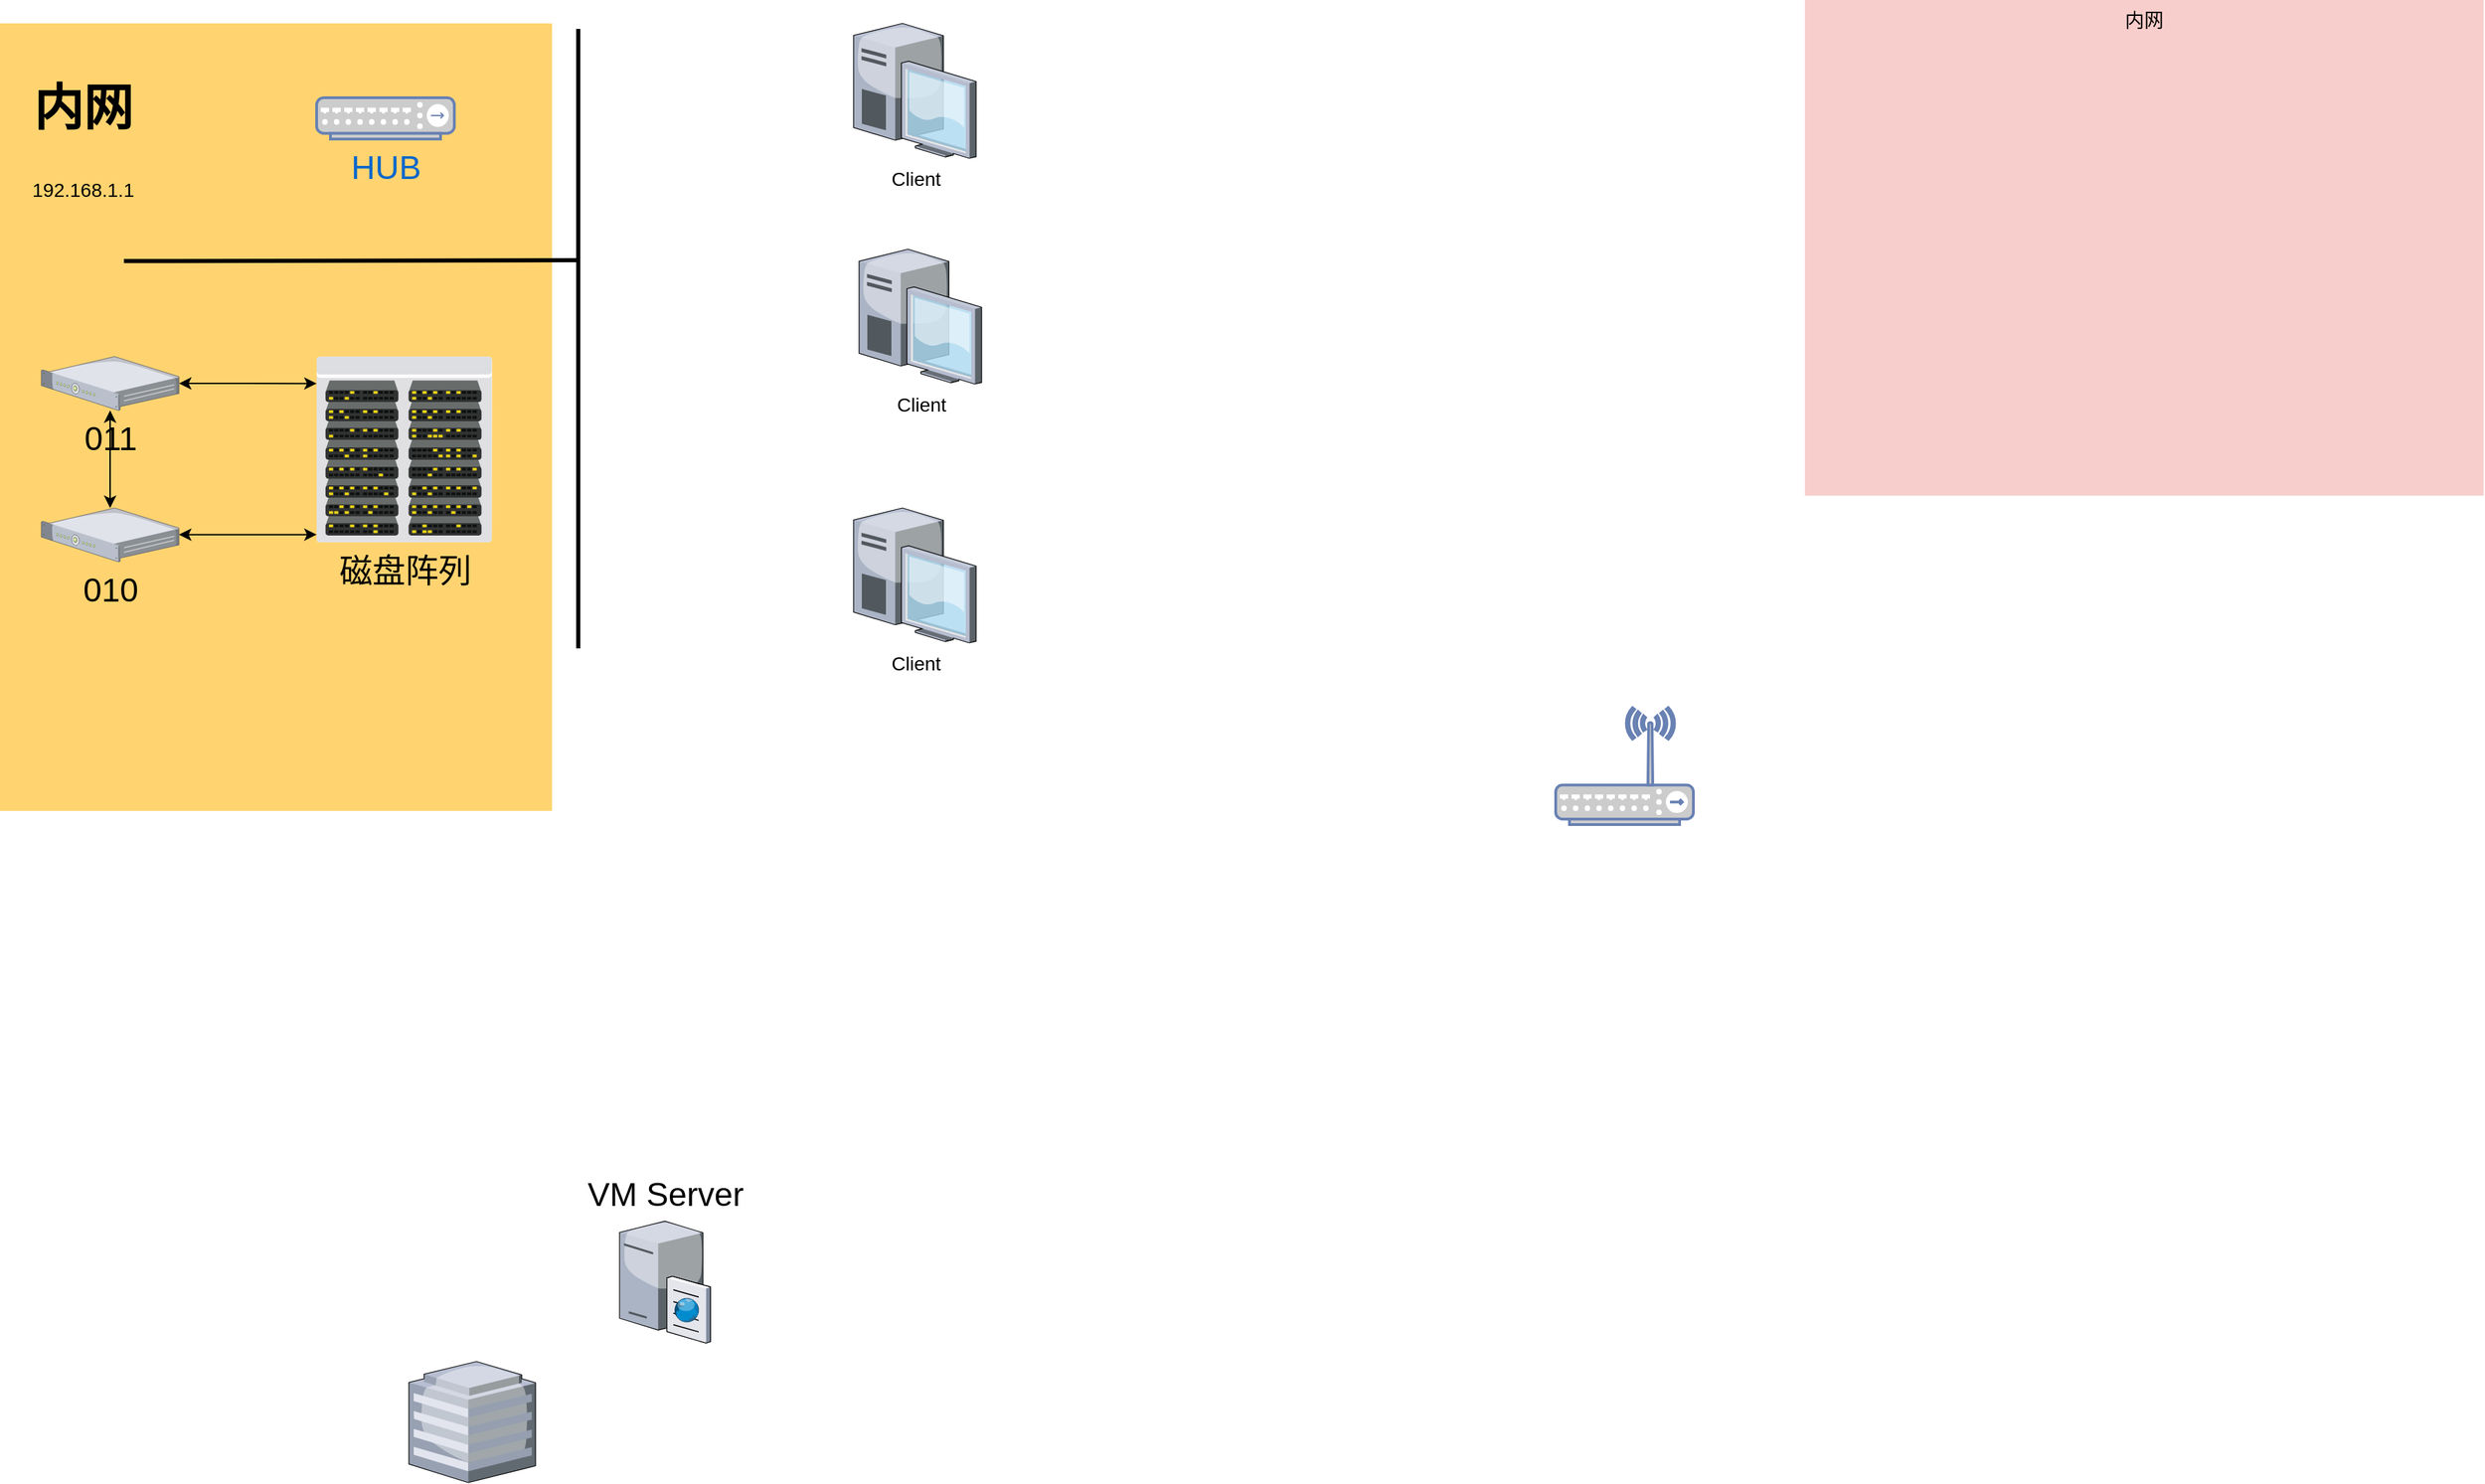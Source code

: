 <mxfile version="20.8.20" type="github">
  <diagram name="Page-1" id="e3a06f82-3646-2815-327d-82caf3d4e204">
    <mxGraphModel dx="1430" dy="775" grid="1" gridSize="10" guides="1" tooltips="1" connect="1" arrows="1" fold="1" page="1" pageScale="1.5" pageWidth="1169" pageHeight="826" background="none" math="0" shadow="0">
      <root>
        <mxCell id="0" style=";html=1;" />
        <mxCell id="1" style=";html=1;" parent="0" />
        <mxCell id="6a7d8f32e03d9370-61" value="内网" style="whiteSpace=wrap;html=1;fillColor=#f8cecc;fontSize=14;strokeColor=none;verticalAlign=top;" parent="1" vertex="1">
          <mxGeometry x="1501" y="81" width="493" height="360" as="geometry" />
        </mxCell>
        <mxCell id="6a7d8f32e03d9370-57" value="&lt;h2&gt;&lt;br&gt;&lt;/h2&gt;" style="whiteSpace=wrap;html=1;fillColor=#FFD470;gradientColor=none;fontSize=14;strokeColor=none;verticalAlign=top;" parent="1" vertex="1">
          <mxGeometry x="190" y="98" width="401" height="572" as="geometry" />
        </mxCell>
        <mxCell id="6a7d8f32e03d9370-4" value="Client" style="verticalLabelPosition=bottom;aspect=fixed;html=1;verticalAlign=top;strokeColor=none;shape=mxgraph.citrix.desktop;fillColor=#66B2FF;gradientColor=#0066CC;fontSize=14;" parent="1" vertex="1">
          <mxGeometry x="814" y="262.0" width="89" height="98" as="geometry" />
        </mxCell>
        <mxCell id="6a7d8f32e03d9370-5" value="Client" style="verticalLabelPosition=bottom;aspect=fixed;html=1;verticalAlign=top;strokeColor=none;shape=mxgraph.citrix.desktop;fillColor=#66B2FF;gradientColor=#0066CC;fontSize=14;" parent="1" vertex="1">
          <mxGeometry x="810" y="98.0" width="89" height="98" as="geometry" />
        </mxCell>
        <mxCell id="6a7d8f32e03d9370-24" value="" style="verticalLabelPosition=bottom;aspect=fixed;html=1;verticalAlign=top;strokeColor=none;shape=mxgraph.citrix.hq_enterprise;fillColor=#66B2FF;gradientColor=#0066CC;fontSize=14;" parent="1" vertex="1">
          <mxGeometry x="487" y="1070" width="92" height="88" as="geometry" />
        </mxCell>
        <mxCell id="0UCpNaX0U0LXcG72DFbN-6" value="Client" style="verticalLabelPosition=bottom;aspect=fixed;html=1;verticalAlign=top;strokeColor=none;shape=mxgraph.citrix.desktop;fillColor=#66B2FF;gradientColor=#0066CC;fontSize=14;" vertex="1" parent="1">
          <mxGeometry x="810" y="450" width="89" height="98" as="geometry" />
        </mxCell>
        <mxCell id="0UCpNaX0U0LXcG72DFbN-12" value="&lt;span style=&quot;font-size: 24px;&quot;&gt;VM Server&lt;/span&gt;" style="verticalLabelPosition=top;aspect=fixed;html=1;verticalAlign=bottom;strokeColor=none;shape=mxgraph.citrix.cache_server;fillColor=#66B2FF;gradientColor=#0066CC;fontSize=14;labelPosition=center;align=center;" vertex="1" parent="1">
          <mxGeometry x="640" y="966" width="65.9" height="90.5" as="geometry" />
        </mxCell>
        <mxCell id="0UCpNaX0U0LXcG72DFbN-13" value="010" style="verticalLabelPosition=bottom;sketch=0;aspect=fixed;html=1;verticalAlign=top;strokeColor=none;align=center;outlineConnect=0;shape=mxgraph.citrix.1u_2u_server;fontSize=24;" vertex="1" parent="1">
          <mxGeometry x="220" y="450" width="100" height="39.1" as="geometry" />
        </mxCell>
        <mxCell id="0UCpNaX0U0LXcG72DFbN-19" style="edgeStyle=orthogonalEdgeStyle;rounded=0;orthogonalLoop=1;jettySize=auto;html=1;fontSize=24;entryX=0;entryY=0.145;entryDx=0;entryDy=0;entryPerimeter=0;startArrow=classic;startFill=1;" edge="1" parent="1" source="0UCpNaX0U0LXcG72DFbN-14" target="0UCpNaX0U0LXcG72DFbN-15">
          <mxGeometry relative="1" as="geometry" />
        </mxCell>
        <mxCell id="0UCpNaX0U0LXcG72DFbN-14" value="011" style="verticalLabelPosition=bottom;sketch=0;aspect=fixed;html=1;verticalAlign=top;strokeColor=none;align=center;outlineConnect=0;shape=mxgraph.citrix.1u_2u_server;fontSize=24;" vertex="1" parent="1">
          <mxGeometry x="220" y="340" width="100" height="39.1" as="geometry" />
        </mxCell>
        <mxCell id="0UCpNaX0U0LXcG72DFbN-15" value="磁盘阵列" style="verticalLabelPosition=bottom;sketch=0;aspect=fixed;html=1;verticalAlign=top;strokeColor=none;align=center;outlineConnect=0;shape=mxgraph.citrix.datacenter;fontSize=24;" vertex="1" parent="1">
          <mxGeometry x="420" y="340" width="127.5" height="135" as="geometry" />
        </mxCell>
        <mxCell id="0UCpNaX0U0LXcG72DFbN-16" value="HUB" style="fontColor=#0066CC;verticalAlign=top;verticalLabelPosition=bottom;labelPosition=center;align=center;html=1;outlineConnect=0;fillColor=#CCCCCC;strokeColor=#6881B3;gradientColor=none;gradientDirection=north;strokeWidth=2;shape=mxgraph.networks.hub;fontSize=24;" vertex="1" parent="1">
          <mxGeometry x="420" y="152.0" width="100" height="30" as="geometry" />
        </mxCell>
        <mxCell id="0UCpNaX0U0LXcG72DFbN-17" value="" style="fontColor=#0066CC;verticalAlign=top;verticalLabelPosition=bottom;labelPosition=center;align=center;html=1;outlineConnect=0;fillColor=#CCCCCC;strokeColor=#6881B3;gradientColor=none;gradientDirection=north;strokeWidth=2;shape=mxgraph.networks.wireless_hub;fontSize=24;" vertex="1" parent="1">
          <mxGeometry x="1320" y="595" width="100" height="85" as="geometry" />
        </mxCell>
        <mxCell id="0UCpNaX0U0LXcG72DFbN-18" value="&lt;h2 style=&quot;border-color: var(--border-color);&quot;&gt;内网&lt;/h2&gt;&lt;div style=&quot;border-color: var(--border-color); font-size: 14px;&quot;&gt;192.168.1.1&lt;/div&gt;" style="text;html=1;align=center;verticalAlign=middle;resizable=0;points=[];autosize=1;strokeColor=none;fillColor=none;fontSize=24;" vertex="1" parent="1">
          <mxGeometry x="200" y="102" width="100" height="130" as="geometry" />
        </mxCell>
        <mxCell id="0UCpNaX0U0LXcG72DFbN-20" style="edgeStyle=orthogonalEdgeStyle;rounded=0;orthogonalLoop=1;jettySize=auto;html=1;fontSize=24;entryX=0;entryY=0.145;entryDx=0;entryDy=0;entryPerimeter=0;startArrow=classic;startFill=1;" edge="1" parent="1">
          <mxGeometry relative="1" as="geometry">
            <mxPoint x="320" y="469.35" as="sourcePoint" />
            <mxPoint x="420" y="469.35" as="targetPoint" />
          </mxGeometry>
        </mxCell>
        <mxCell id="0UCpNaX0U0LXcG72DFbN-21" style="edgeStyle=orthogonalEdgeStyle;rounded=0;orthogonalLoop=1;jettySize=auto;html=1;fontSize=24;startArrow=classic;startFill=1;" edge="1" parent="1" source="0UCpNaX0U0LXcG72DFbN-14" target="0UCpNaX0U0LXcG72DFbN-13">
          <mxGeometry relative="1" as="geometry">
            <mxPoint x="220" y="430" as="sourcePoint" />
            <mxPoint x="320" y="430" as="targetPoint" />
            <Array as="points" />
          </mxGeometry>
        </mxCell>
        <mxCell id="0UCpNaX0U0LXcG72DFbN-22" value="" style="html=1;rounded=0;fontSize=24;startArrow=none;startFill=0;endArrow=none;endFill=0;strokeWidth=3;" edge="1" parent="1">
          <mxGeometry width="100" relative="1" as="geometry">
            <mxPoint x="280" y="270.66" as="sourcePoint" />
            <mxPoint x="610" y="270" as="targetPoint" />
          </mxGeometry>
        </mxCell>
        <mxCell id="0UCpNaX0U0LXcG72DFbN-23" value="" style="html=1;rounded=0;fontSize=24;startArrow=none;startFill=0;endArrow=none;endFill=0;strokeWidth=3;" edge="1" parent="1">
          <mxGeometry width="100" relative="1" as="geometry">
            <mxPoint x="610" y="102" as="sourcePoint" />
            <mxPoint x="610" y="552" as="targetPoint" />
          </mxGeometry>
        </mxCell>
      </root>
    </mxGraphModel>
  </diagram>
</mxfile>
